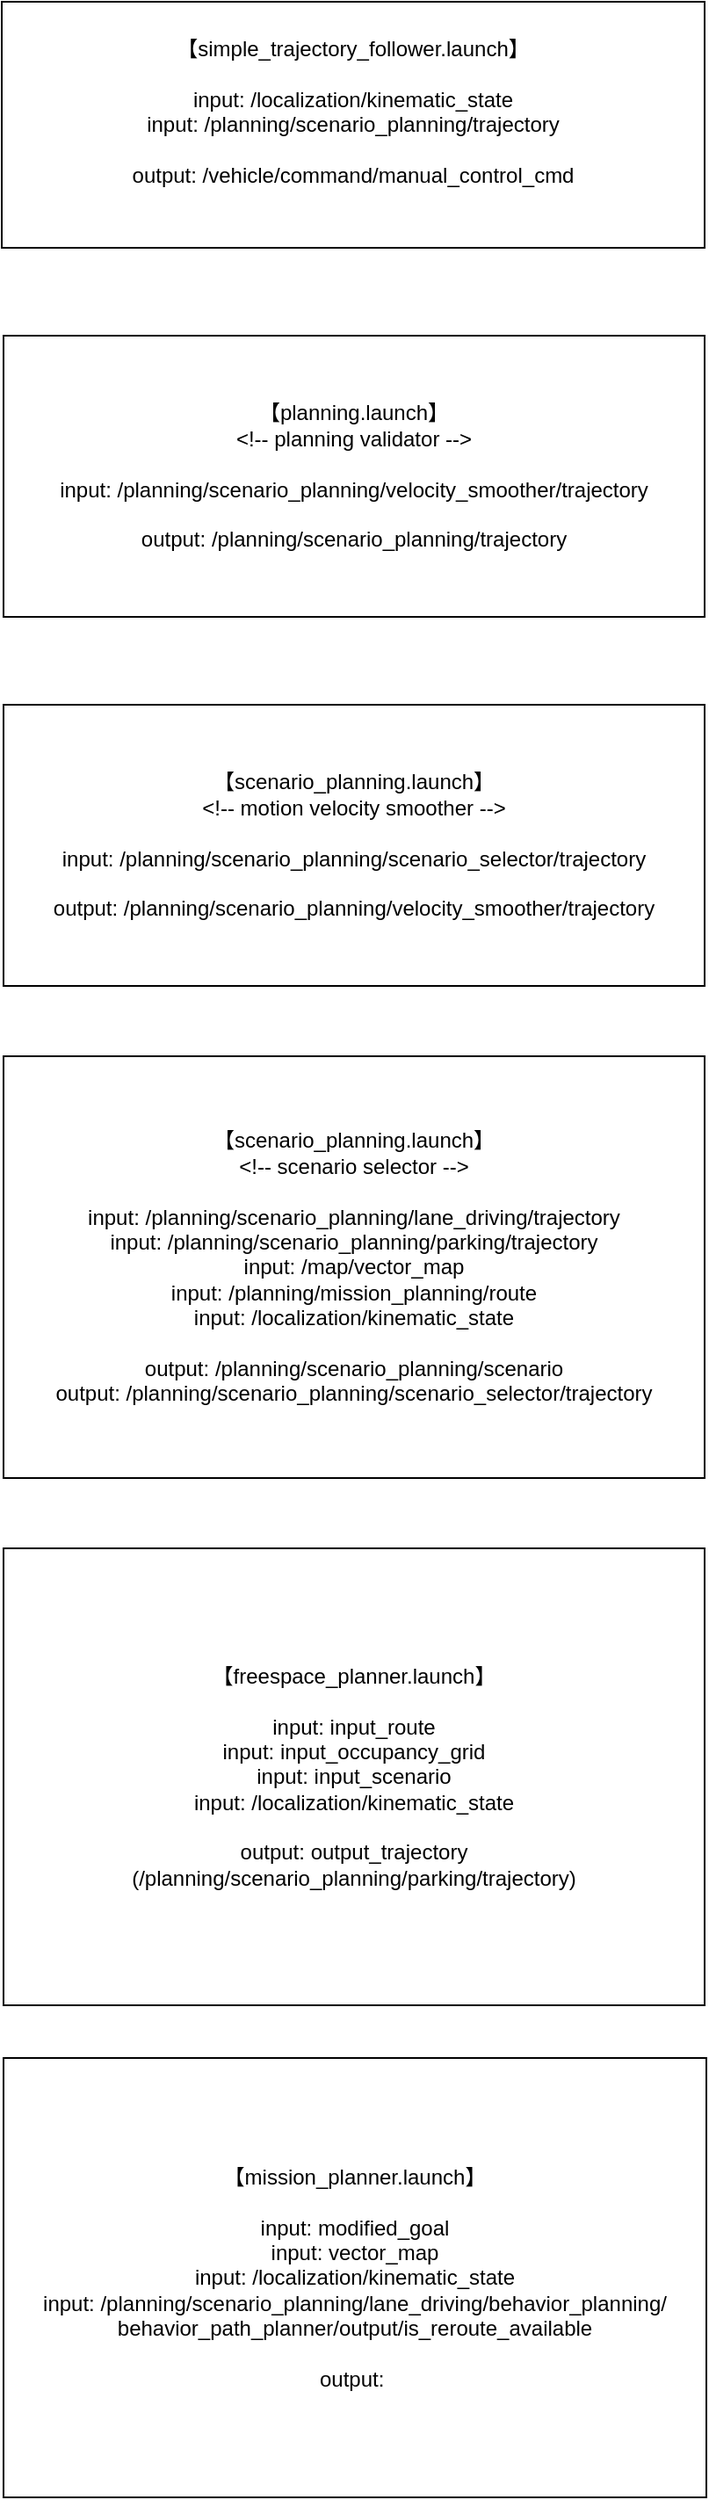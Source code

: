 <mxfile version="24.7.17">
  <diagram name="第 1 页" id="Bj05R8QRVJabiGc4-4df">
    <mxGraphModel dx="1355" dy="665" grid="1" gridSize="10" guides="1" tooltips="1" connect="1" arrows="1" fold="1" page="1" pageScale="1" pageWidth="827" pageHeight="1169" math="0" shadow="0">
      <root>
        <mxCell id="0" />
        <mxCell id="1" parent="0" />
        <mxCell id="DaoDRAan5N-xbQoOhHpL-1" value="【simple_trajectory_follower.launch】&lt;div&gt;&lt;br&gt;&lt;div&gt;input: /localization/kinematic_state&lt;/div&gt;&lt;div&gt;input: /planning/scenario_planning/trajectory&lt;/div&gt;&lt;div&gt;&lt;br&gt;&lt;/div&gt;&lt;div&gt;output: /vehicle/command/manual_control_cmd&lt;/div&gt;&lt;div&gt;&lt;br&gt;&lt;/div&gt;&lt;/div&gt;" style="rounded=0;whiteSpace=wrap;html=1;" vertex="1" parent="1">
          <mxGeometry x="200" y="110" width="400" height="140" as="geometry" />
        </mxCell>
        <mxCell id="DaoDRAan5N-xbQoOhHpL-2" value="【planning.launch】&lt;div&gt;&amp;lt;!-- planning validator --&amp;gt;&lt;/div&gt;&lt;div&gt;&lt;br&gt;&lt;/div&gt;&lt;div&gt;input: /planning/scenario_planning/velocity_smoother&lt;span style=&quot;background-color: initial;&quot;&gt;/trajectory&lt;/span&gt;&lt;/div&gt;&lt;div&gt;&lt;br&gt;&lt;/div&gt;&lt;div&gt;output: /planning/scenario_planning/trajectory&lt;/div&gt;" style="rounded=0;whiteSpace=wrap;html=1;" vertex="1" parent="1">
          <mxGeometry x="201" y="300" width="399" height="160" as="geometry" />
        </mxCell>
        <mxCell id="DaoDRAan5N-xbQoOhHpL-3" value="【scenario_planning.launch】&lt;div&gt;&lt;span style=&quot;font-size: 12px;&quot;&gt;&amp;lt;!-- motion velocity smoother --&amp;gt;&lt;/span&gt;&lt;br&gt;&lt;/div&gt;&lt;div&gt;&lt;span style=&quot;font-size: 12px;&quot;&gt;&lt;br&gt;&lt;/span&gt;&lt;/div&gt;&lt;div&gt;&lt;span style=&quot;font-size: 12px;&quot;&gt;input: /planning/scenario_planning/scenario_selector/trajectory&lt;/span&gt;&lt;/div&gt;&lt;div&gt;&lt;span style=&quot;font-size: 12px;&quot;&gt;&lt;br&gt;&lt;/span&gt;&lt;/div&gt;&lt;div&gt;&lt;span style=&quot;font-size: 12px;&quot;&gt;output: /planning/scenario_planning/velocity_smoother/trajectory&lt;/span&gt;&lt;/div&gt;" style="rounded=0;whiteSpace=wrap;html=1;" vertex="1" parent="1">
          <mxGeometry x="201" y="510" width="399" height="160" as="geometry" />
        </mxCell>
        <mxCell id="DaoDRAan5N-xbQoOhHpL-4" value="【scenario_planning.launch】&lt;div&gt;&lt;span style=&quot;font-size: 12px;&quot;&gt;&amp;lt;!-- scenario selector --&amp;gt;&lt;/span&gt;&lt;br&gt;&lt;/div&gt;&lt;div&gt;&lt;span style=&quot;font-size: 12px;&quot;&gt;&lt;br&gt;&lt;/span&gt;&lt;/div&gt;&lt;div&gt;&lt;span style=&quot;font-size: 12px;&quot;&gt;input:&amp;nbsp;&lt;/span&gt;&lt;span style=&quot;background-color: initial; font-size: 12px;&quot;&gt;/planning/scenario_planning/lane_driving/trajectory&lt;/span&gt;&lt;/div&gt;&lt;div&gt;&lt;span style=&quot;background-color: initial; font-size: 12px;&quot;&gt;input:&amp;nbsp;&lt;/span&gt;&lt;span style=&quot;background-color: initial; font-size: 12px;&quot;&gt;/planning/scenario_planning/parking/trajectory&lt;/span&gt;&lt;/div&gt;&lt;div&gt;&lt;span style=&quot;background-color: initial; font-size: 12px;&quot;&gt;input:&amp;nbsp;&lt;/span&gt;&lt;span style=&quot;background-color: initial; font-size: 12px;&quot;&gt;/map/vector_map&lt;/span&gt;&lt;/div&gt;&lt;div&gt;&lt;span style=&quot;background-color: initial; font-size: 12px;&quot;&gt;input:&amp;nbsp;&lt;/span&gt;&lt;span style=&quot;background-color: initial; font-size: 12px;&quot;&gt;/planning/mission_planning/route&lt;/span&gt;&lt;/div&gt;&lt;div&gt;&lt;span style=&quot;background-color: initial; font-size: 12px;&quot;&gt;input:&amp;nbsp;&lt;/span&gt;&lt;span style=&quot;background-color: initial; font-size: 12px;&quot;&gt;/localization/kinematic_state&lt;/span&gt;&lt;/div&gt;&lt;div&gt;&lt;span style=&quot;background-color: initial; font-size: 12px;&quot;&gt;&lt;br&gt;&lt;/span&gt;&lt;/div&gt;&lt;div&gt;&lt;span style=&quot;background-color: initial; font-size: 12px;&quot;&gt;output: &lt;/span&gt;&lt;span style=&quot;background-color: initial; font-size: 12px;&quot;&gt;/planning/scenario_planning/scenario&lt;/span&gt;&lt;/div&gt;&lt;div&gt;&lt;span style=&quot;background-color: initial; font-size: 12px;&quot;&gt;output:&amp;nbsp;&lt;/span&gt;&lt;span style=&quot;background-color: initial; font-size: 12px;&quot;&gt;/planning/scenario_planning/scenario_selector/trajectory&lt;/span&gt;&lt;/div&gt;" style="rounded=0;whiteSpace=wrap;html=1;" vertex="1" parent="1">
          <mxGeometry x="201" y="710" width="399" height="240" as="geometry" />
        </mxCell>
        <mxCell id="DaoDRAan5N-xbQoOhHpL-5" value="【mission_planner.launch】&lt;div&gt;&lt;br&gt;&lt;/div&gt;&lt;div&gt;input: modified_goal&lt;/div&gt;&lt;div&gt;input: vector_map&lt;/div&gt;&lt;div&gt;input: /localization/kinematic_state&lt;/div&gt;&lt;div&gt;input:&amp;nbsp;/planning/scenario_planning/lane_driving/behavior_planning/&lt;br&gt;behavior_path_planner/output/is_reroute_available&lt;/div&gt;&lt;div&gt;&lt;br&gt;&lt;/div&gt;&lt;div&gt;output:&amp;nbsp;&lt;/div&gt;" style="rounded=0;whiteSpace=wrap;html=1;" vertex="1" parent="1">
          <mxGeometry x="201" y="1280" width="400" height="250" as="geometry" />
        </mxCell>
        <mxCell id="DaoDRAan5N-xbQoOhHpL-6" value="【freespace_planner.launch】&lt;div&gt;&lt;br&gt;&lt;div&gt;input: input_route&lt;/div&gt;&lt;div&gt;input: input_occupancy_grid&lt;/div&gt;&lt;div&gt;input: input_scenario&lt;/div&gt;&lt;div&gt;input: /localization/kinematic_state&lt;/div&gt;&lt;div&gt;&lt;br&gt;&lt;/div&gt;&lt;div&gt;output: output_trajectory&lt;/div&gt;&lt;/div&gt;&lt;div&gt;(/planning/scenario_planning/parking/trajectory)&lt;/div&gt;" style="rounded=0;whiteSpace=wrap;html=1;" vertex="1" parent="1">
          <mxGeometry x="201" y="990" width="399" height="260" as="geometry" />
        </mxCell>
      </root>
    </mxGraphModel>
  </diagram>
</mxfile>
